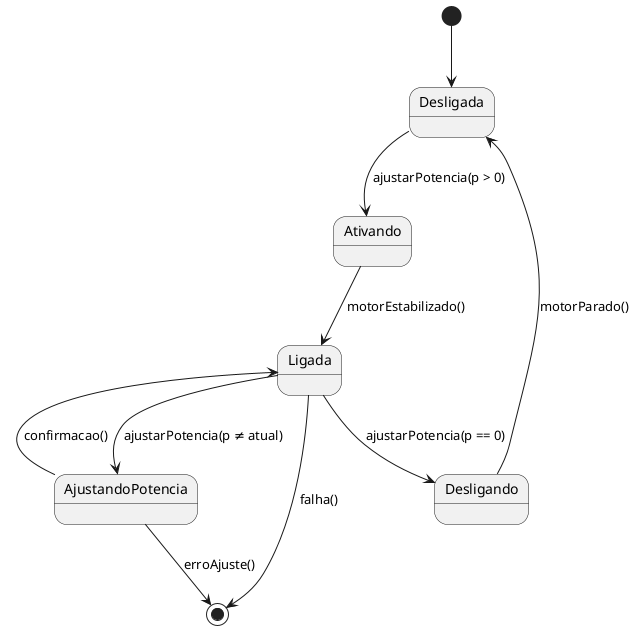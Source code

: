 @startuml
[*] --> Desligada

Desligada --> Ativando : ajustarPotencia(p > 0)
Ativando --> Ligada : motorEstabilizado()

Ligada --> AjustandoPotencia : ajustarPotencia(p ≠ atual)
AjustandoPotencia --> Ligada : confirmacao()

Ligada --> Desligando : ajustarPotencia(p == 0)
Desligando --> Desligada : motorParado()

Ligada --> [*] : falha()
AjustandoPotencia --> [*] : erroAjuste()
@enduml
